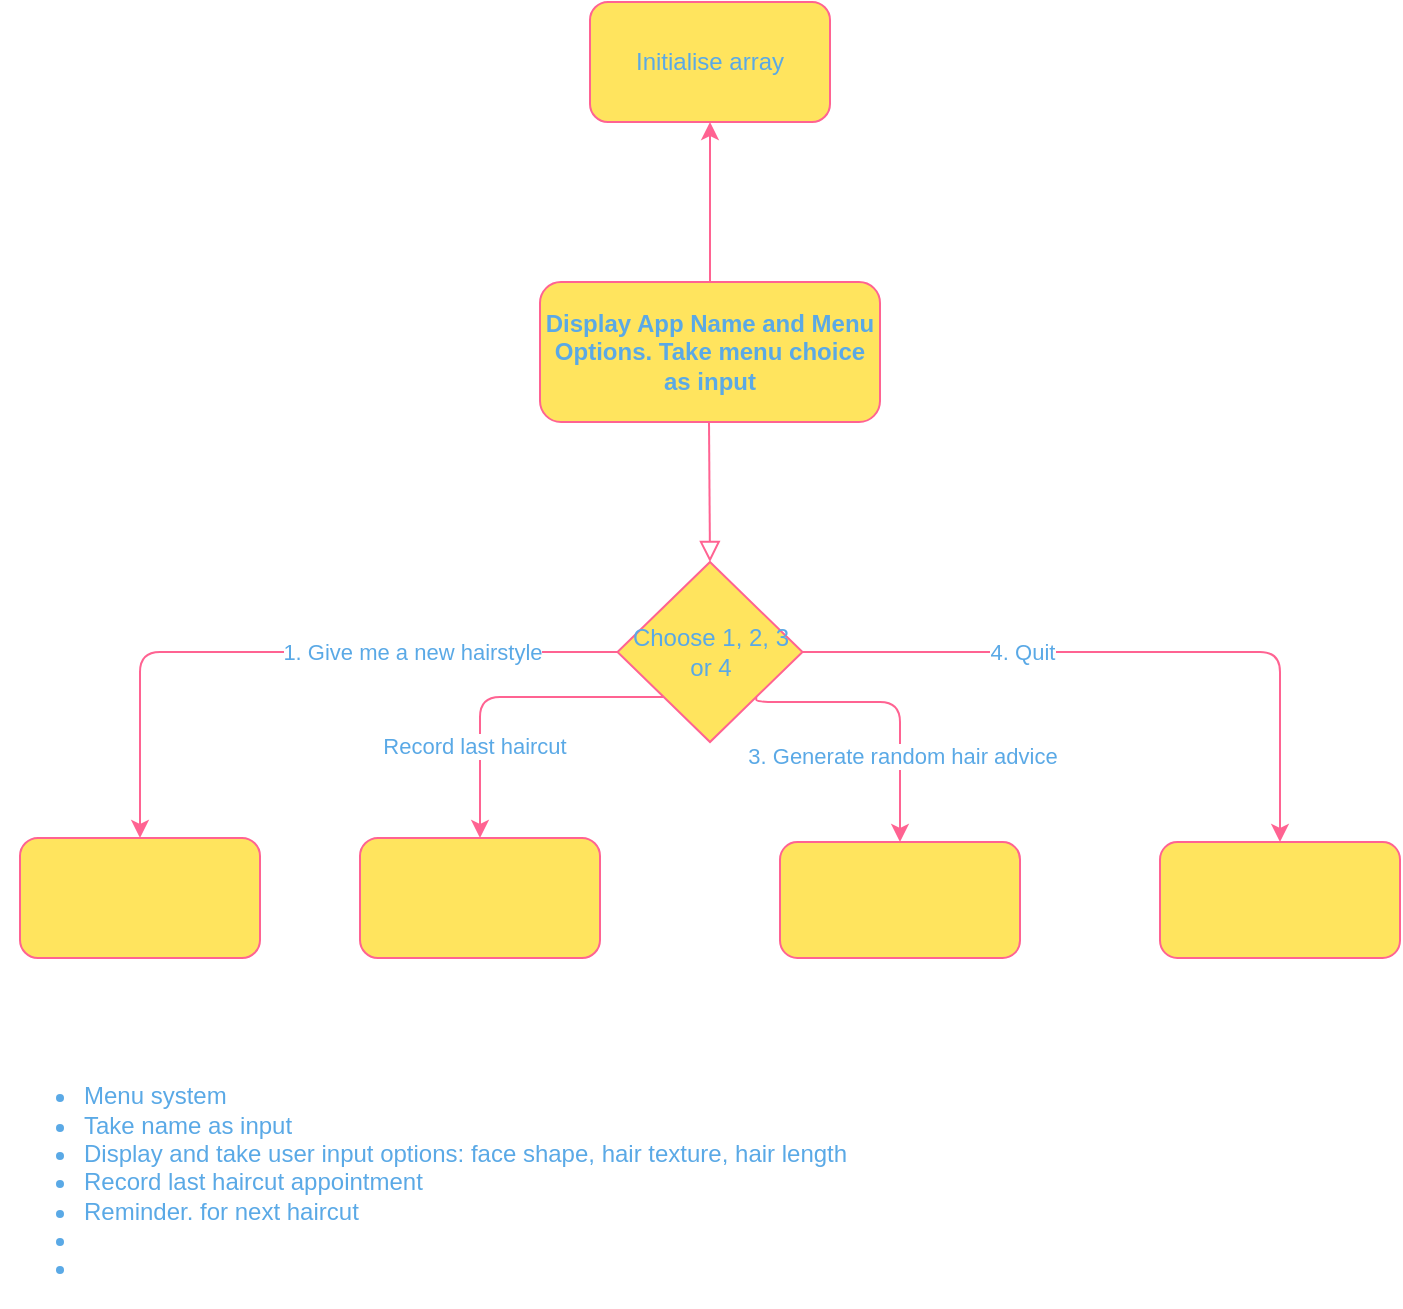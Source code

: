 <mxfile version="14.2.4" type="device"><diagram id="C5RBs43oDa-KdzZeNtuy" name="Page-1"><mxGraphModel dx="815" dy="4058" grid="1" gridSize="10" guides="1" tooltips="1" connect="1" arrows="1" fold="1" page="1" pageScale="1" pageWidth="827" pageHeight="1169" math="0" shadow="0"><root><mxCell id="WIyWlLk6GJQsqaUBKTNV-0"/><mxCell id="WIyWlLk6GJQsqaUBKTNV-1" parent="WIyWlLk6GJQsqaUBKTNV-0"/><mxCell id="WIyWlLk6GJQsqaUBKTNV-2" value="" style="rounded=0;html=1;jettySize=auto;orthogonalLoop=1;fontSize=11;endArrow=block;endFill=0;endSize=8;strokeWidth=1;shadow=0;labelBackgroundColor=none;edgeStyle=orthogonalEdgeStyle;strokeColor=#FF6392;fontColor=#5AA9E6;entryX=0.5;entryY=0;entryDx=0;entryDy=0;" parent="WIyWlLk6GJQsqaUBKTNV-1" target="DWl2UjoiT1uFiezP7gkm-3" edge="1"><mxGeometry relative="1" as="geometry"><mxPoint x="414.5" y="-3190" as="sourcePoint"/><mxPoint x="414.5" y="-3150" as="targetPoint"/></mxGeometry></mxCell><mxCell id="DWl2UjoiT1uFiezP7gkm-8" value="" style="edgeStyle=orthogonalEdgeStyle;curved=0;rounded=1;sketch=0;orthogonalLoop=1;jettySize=auto;html=1;strokeColor=#FF6392;fillColor=#FFE45E;fontColor=#5AA9E6;" edge="1" parent="WIyWlLk6GJQsqaUBKTNV-1" source="WIyWlLk6GJQsqaUBKTNV-3" target="DWl2UjoiT1uFiezP7gkm-7"><mxGeometry relative="1" as="geometry"/></mxCell><mxCell id="WIyWlLk6GJQsqaUBKTNV-3" value="&lt;b&gt;Display App Name and Menu Options. Take menu choice as input&lt;/b&gt;" style="rounded=1;whiteSpace=wrap;html=1;fontSize=12;glass=0;strokeWidth=1;shadow=0;fillColor=#FFE45E;strokeColor=#FF6392;fontColor=#5AA9E6;" parent="WIyWlLk6GJQsqaUBKTNV-1" vertex="1"><mxGeometry x="330" y="-3260" width="170" height="70" as="geometry"/></mxCell><mxCell id="DWl2UjoiT1uFiezP7gkm-1" value="&lt;ul&gt;&lt;li&gt;Menu system&lt;/li&gt;&lt;li&gt;Take name as input&lt;/li&gt;&lt;li&gt;Display and take user input options: face shape, hair texture, hair length&lt;/li&gt;&lt;li&gt;Record last haircut appointment&lt;/li&gt;&lt;li&gt;Reminder. for next haircut&lt;/li&gt;&lt;li&gt;&lt;br&gt;&lt;/li&gt;&lt;li&gt;&lt;br&gt;&lt;/li&gt;&lt;/ul&gt;" style="text;html=1;align=left;verticalAlign=middle;resizable=0;points=[];autosize=1;fontColor=#5AA9E6;rotation=0;imageAspect=0;" vertex="1" parent="WIyWlLk6GJQsqaUBKTNV-1"><mxGeometry x="60" y="-2870" width="440" height="120" as="geometry"/></mxCell><mxCell id="DWl2UjoiT1uFiezP7gkm-21" value="" style="edgeStyle=orthogonalEdgeStyle;curved=0;rounded=1;sketch=0;orthogonalLoop=1;jettySize=auto;html=1;strokeColor=#FF6392;fillColor=#FFE45E;fontColor=#5AA9E6;entryX=0.5;entryY=0;entryDx=0;entryDy=0;" edge="1" parent="WIyWlLk6GJQsqaUBKTNV-1" source="DWl2UjoiT1uFiezP7gkm-3" target="DWl2UjoiT1uFiezP7gkm-17"><mxGeometry relative="1" as="geometry"><Array as="points"><mxPoint x="130" y="-3075"/></Array></mxGeometry></mxCell><mxCell id="DWl2UjoiT1uFiezP7gkm-39" value="1. Give me a new hairstyle" style="edgeLabel;html=1;align=center;verticalAlign=middle;resizable=0;points=[];fontColor=#5AA9E6;" vertex="1" connectable="0" parent="DWl2UjoiT1uFiezP7gkm-21"><mxGeometry x="-0.378" relative="1" as="geometry"><mxPoint as="offset"/></mxGeometry></mxCell><mxCell id="DWl2UjoiT1uFiezP7gkm-26" style="edgeStyle=orthogonalEdgeStyle;curved=0;rounded=1;sketch=0;orthogonalLoop=1;jettySize=auto;html=1;exitX=0;exitY=1;exitDx=0;exitDy=0;entryX=0.5;entryY=0;entryDx=0;entryDy=0;strokeColor=#FF6392;fillColor=#FFE45E;fontColor=#5AA9E6;" edge="1" parent="WIyWlLk6GJQsqaUBKTNV-1" source="DWl2UjoiT1uFiezP7gkm-3" target="DWl2UjoiT1uFiezP7gkm-25"><mxGeometry relative="1" as="geometry"/></mxCell><mxCell id="DWl2UjoiT1uFiezP7gkm-27" value="Record last haircut" style="edgeLabel;html=1;align=center;verticalAlign=middle;resizable=0;points=[];fontColor=#5AA9E6;" vertex="1" connectable="0" parent="DWl2UjoiT1uFiezP7gkm-26"><mxGeometry x="0.432" y="-3" relative="1" as="geometry"><mxPoint as="offset"/></mxGeometry></mxCell><mxCell id="DWl2UjoiT1uFiezP7gkm-33" style="edgeStyle=orthogonalEdgeStyle;curved=0;rounded=1;sketch=0;orthogonalLoop=1;jettySize=auto;html=1;exitX=1;exitY=1;exitDx=0;exitDy=0;strokeColor=#FF6392;fillColor=#FFE45E;fontColor=#5AA9E6;entryX=0.5;entryY=0;entryDx=0;entryDy=0;" edge="1" parent="WIyWlLk6GJQsqaUBKTNV-1" source="DWl2UjoiT1uFiezP7gkm-3" target="DWl2UjoiT1uFiezP7gkm-32"><mxGeometry relative="1" as="geometry"><mxPoint x="500" y="-2990" as="targetPoint"/><Array as="points"><mxPoint x="438" y="-3050"/><mxPoint x="510" y="-3050"/><mxPoint x="510" y="-2980"/></Array></mxGeometry></mxCell><mxCell id="DWl2UjoiT1uFiezP7gkm-34" value="3. Generate random hair advice" style="edgeLabel;html=1;align=center;verticalAlign=middle;resizable=0;points=[];fontColor=#5AA9E6;" vertex="1" connectable="0" parent="DWl2UjoiT1uFiezP7gkm-33"><mxGeometry x="0.403" y="1" relative="1" as="geometry"><mxPoint as="offset"/></mxGeometry></mxCell><mxCell id="DWl2UjoiT1uFiezP7gkm-36" style="edgeStyle=orthogonalEdgeStyle;curved=0;rounded=1;sketch=0;orthogonalLoop=1;jettySize=auto;html=1;exitX=1;exitY=0.5;exitDx=0;exitDy=0;entryX=0.5;entryY=0;entryDx=0;entryDy=0;strokeColor=#FF6392;fillColor=#FFE45E;fontColor=#5AA9E6;" edge="1" parent="WIyWlLk6GJQsqaUBKTNV-1" source="DWl2UjoiT1uFiezP7gkm-3" target="DWl2UjoiT1uFiezP7gkm-35"><mxGeometry relative="1" as="geometry"/></mxCell><mxCell id="DWl2UjoiT1uFiezP7gkm-37" value="4. Quit" style="edgeLabel;html=1;align=center;verticalAlign=middle;resizable=0;points=[];fontColor=#5AA9E6;" vertex="1" connectable="0" parent="DWl2UjoiT1uFiezP7gkm-36"><mxGeometry x="-0.399" relative="1" as="geometry"><mxPoint x="8.75" as="offset"/></mxGeometry></mxCell><mxCell id="DWl2UjoiT1uFiezP7gkm-3" value="Choose 1, 2, 3 or 4" style="rhombus;whiteSpace=wrap;html=1;rounded=0;sketch=0;strokeColor=#FF6392;fillColor=#FFE45E;fontColor=#5AA9E6;" vertex="1" parent="WIyWlLk6GJQsqaUBKTNV-1"><mxGeometry x="368.75" y="-3120" width="92.5" height="90" as="geometry"/></mxCell><mxCell id="DWl2UjoiT1uFiezP7gkm-7" value="Initialise array" style="whiteSpace=wrap;html=1;rounded=1;shadow=0;fontColor=#5AA9E6;strokeColor=#FF6392;strokeWidth=1;fillColor=#FFE45E;glass=0;" vertex="1" parent="WIyWlLk6GJQsqaUBKTNV-1"><mxGeometry x="355" y="-3400" width="120" height="60" as="geometry"/></mxCell><mxCell id="DWl2UjoiT1uFiezP7gkm-17" value="" style="rounded=1;whiteSpace=wrap;html=1;sketch=0;strokeColor=#FF6392;fillColor=#FFE45E;fontColor=#5AA9E6;" vertex="1" parent="WIyWlLk6GJQsqaUBKTNV-1"><mxGeometry x="70" y="-2982" width="120" height="60" as="geometry"/></mxCell><mxCell id="DWl2UjoiT1uFiezP7gkm-25" value="" style="rounded=1;whiteSpace=wrap;html=1;sketch=0;strokeColor=#FF6392;fillColor=#FFE45E;fontColor=#5AA9E6;" vertex="1" parent="WIyWlLk6GJQsqaUBKTNV-1"><mxGeometry x="240" y="-2982" width="120" height="60" as="geometry"/></mxCell><mxCell id="DWl2UjoiT1uFiezP7gkm-32" value="" style="rounded=1;whiteSpace=wrap;html=1;sketch=0;strokeColor=#FF6392;fillColor=#FFE45E;fontColor=#5AA9E6;" vertex="1" parent="WIyWlLk6GJQsqaUBKTNV-1"><mxGeometry x="450" y="-2980" width="120" height="58" as="geometry"/></mxCell><mxCell id="DWl2UjoiT1uFiezP7gkm-35" value="" style="rounded=1;whiteSpace=wrap;html=1;sketch=0;strokeColor=#FF6392;fillColor=#FFE45E;fontColor=#5AA9E6;" vertex="1" parent="WIyWlLk6GJQsqaUBKTNV-1"><mxGeometry x="640" y="-2980" width="120" height="58" as="geometry"/></mxCell></root></mxGraphModel></diagram></mxfile>